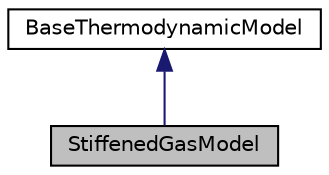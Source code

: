 digraph "StiffenedGasModel"
{
  edge [fontname="Helvetica",fontsize="10",labelfontname="Helvetica",labelfontsize="10"];
  node [fontname="Helvetica",fontsize="10",shape=record];
  Node2 [label="StiffenedGasModel",height=0.2,width=0.4,color="black", fillcolor="grey75", style="filled", fontcolor="black"];
  Node3 -> Node2 [dir="back",color="midnightblue",fontsize="10",style="solid",fontname="Helvetica"];
  Node3 [label="BaseThermodynamicModel",height=0.2,width=0.4,color="black", fillcolor="white", style="filled",URL="$classBaseThermodynamicModel.html",tooltip="Peng-Robinson (real-gas) thermodynamic model. "];
}
